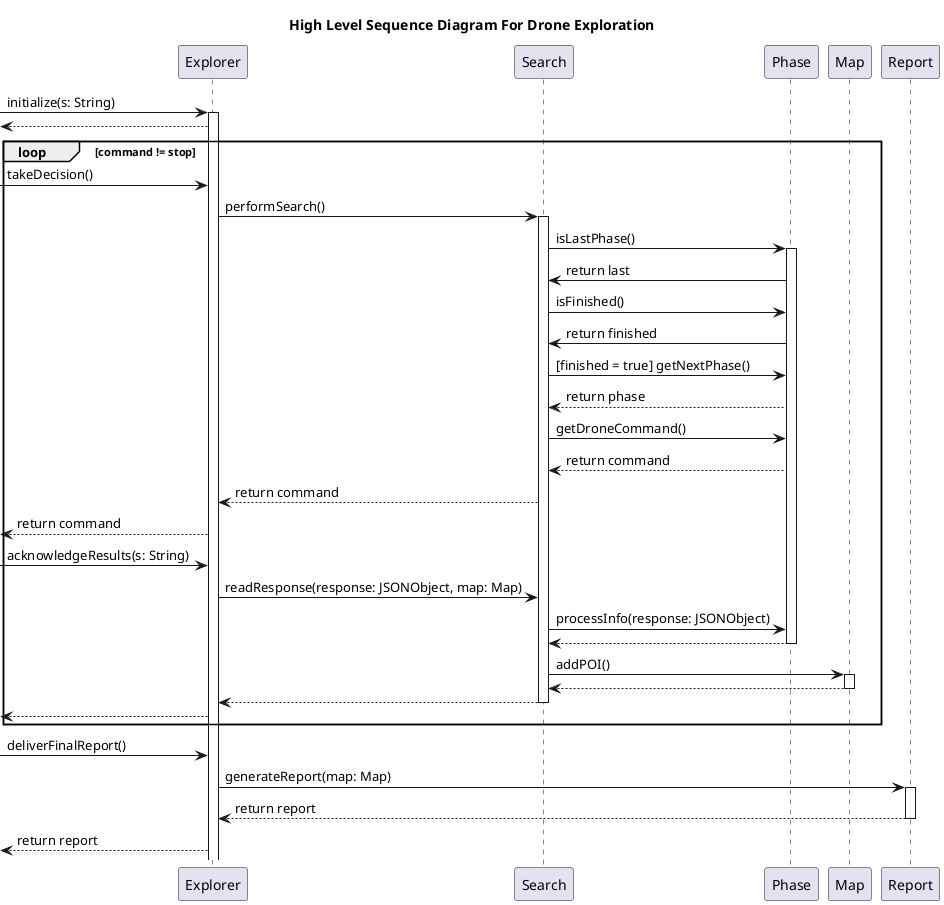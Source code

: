 @startuml Sequence
    title "High Level Sequence Diagram For Drone Exploration"

    participant Explorer
    participant Search
    participant Phase
    participant Map
    participant Report
    
    -> Explorer ++: initialize(s: String)
    <-- Explorer

    group loop [command != stop] 
    -> Explorer: takeDecision()

    Explorer -> Search ++: performSearch()

    Search -> Phase  ++: isLastPhase()
    Search <- Phase: return last

    Search -> Phase: isFinished()
    Search <- Phase : return finished

    Search -> Phase: [finished = true] getNextPhase()
    Search <-- Phase: return phase

    Search -> Phase : getDroneCommand()
    Search <-- Phase : return command

    Explorer <-- Search: return command

    <-- Explorer: return command

    -> Explorer: acknowledgeResults(s: String)

    Explorer -> Search: readResponse(response: JSONObject, map: Map)

    Search -> Phase: processInfo(response: JSONObject)
    Search <-- Phase --

    Search -> Map ++: addPOI()
    Search <-- Map --

    Explorer <-- Search --

    <-- Explorer
    end

    -> Explorer: deliverFinalReport()

    Explorer -> Report ++: generateReport(map: Map)
    Explorer <-- Report --: return report

    <-- Explorer: return report

@enduml
